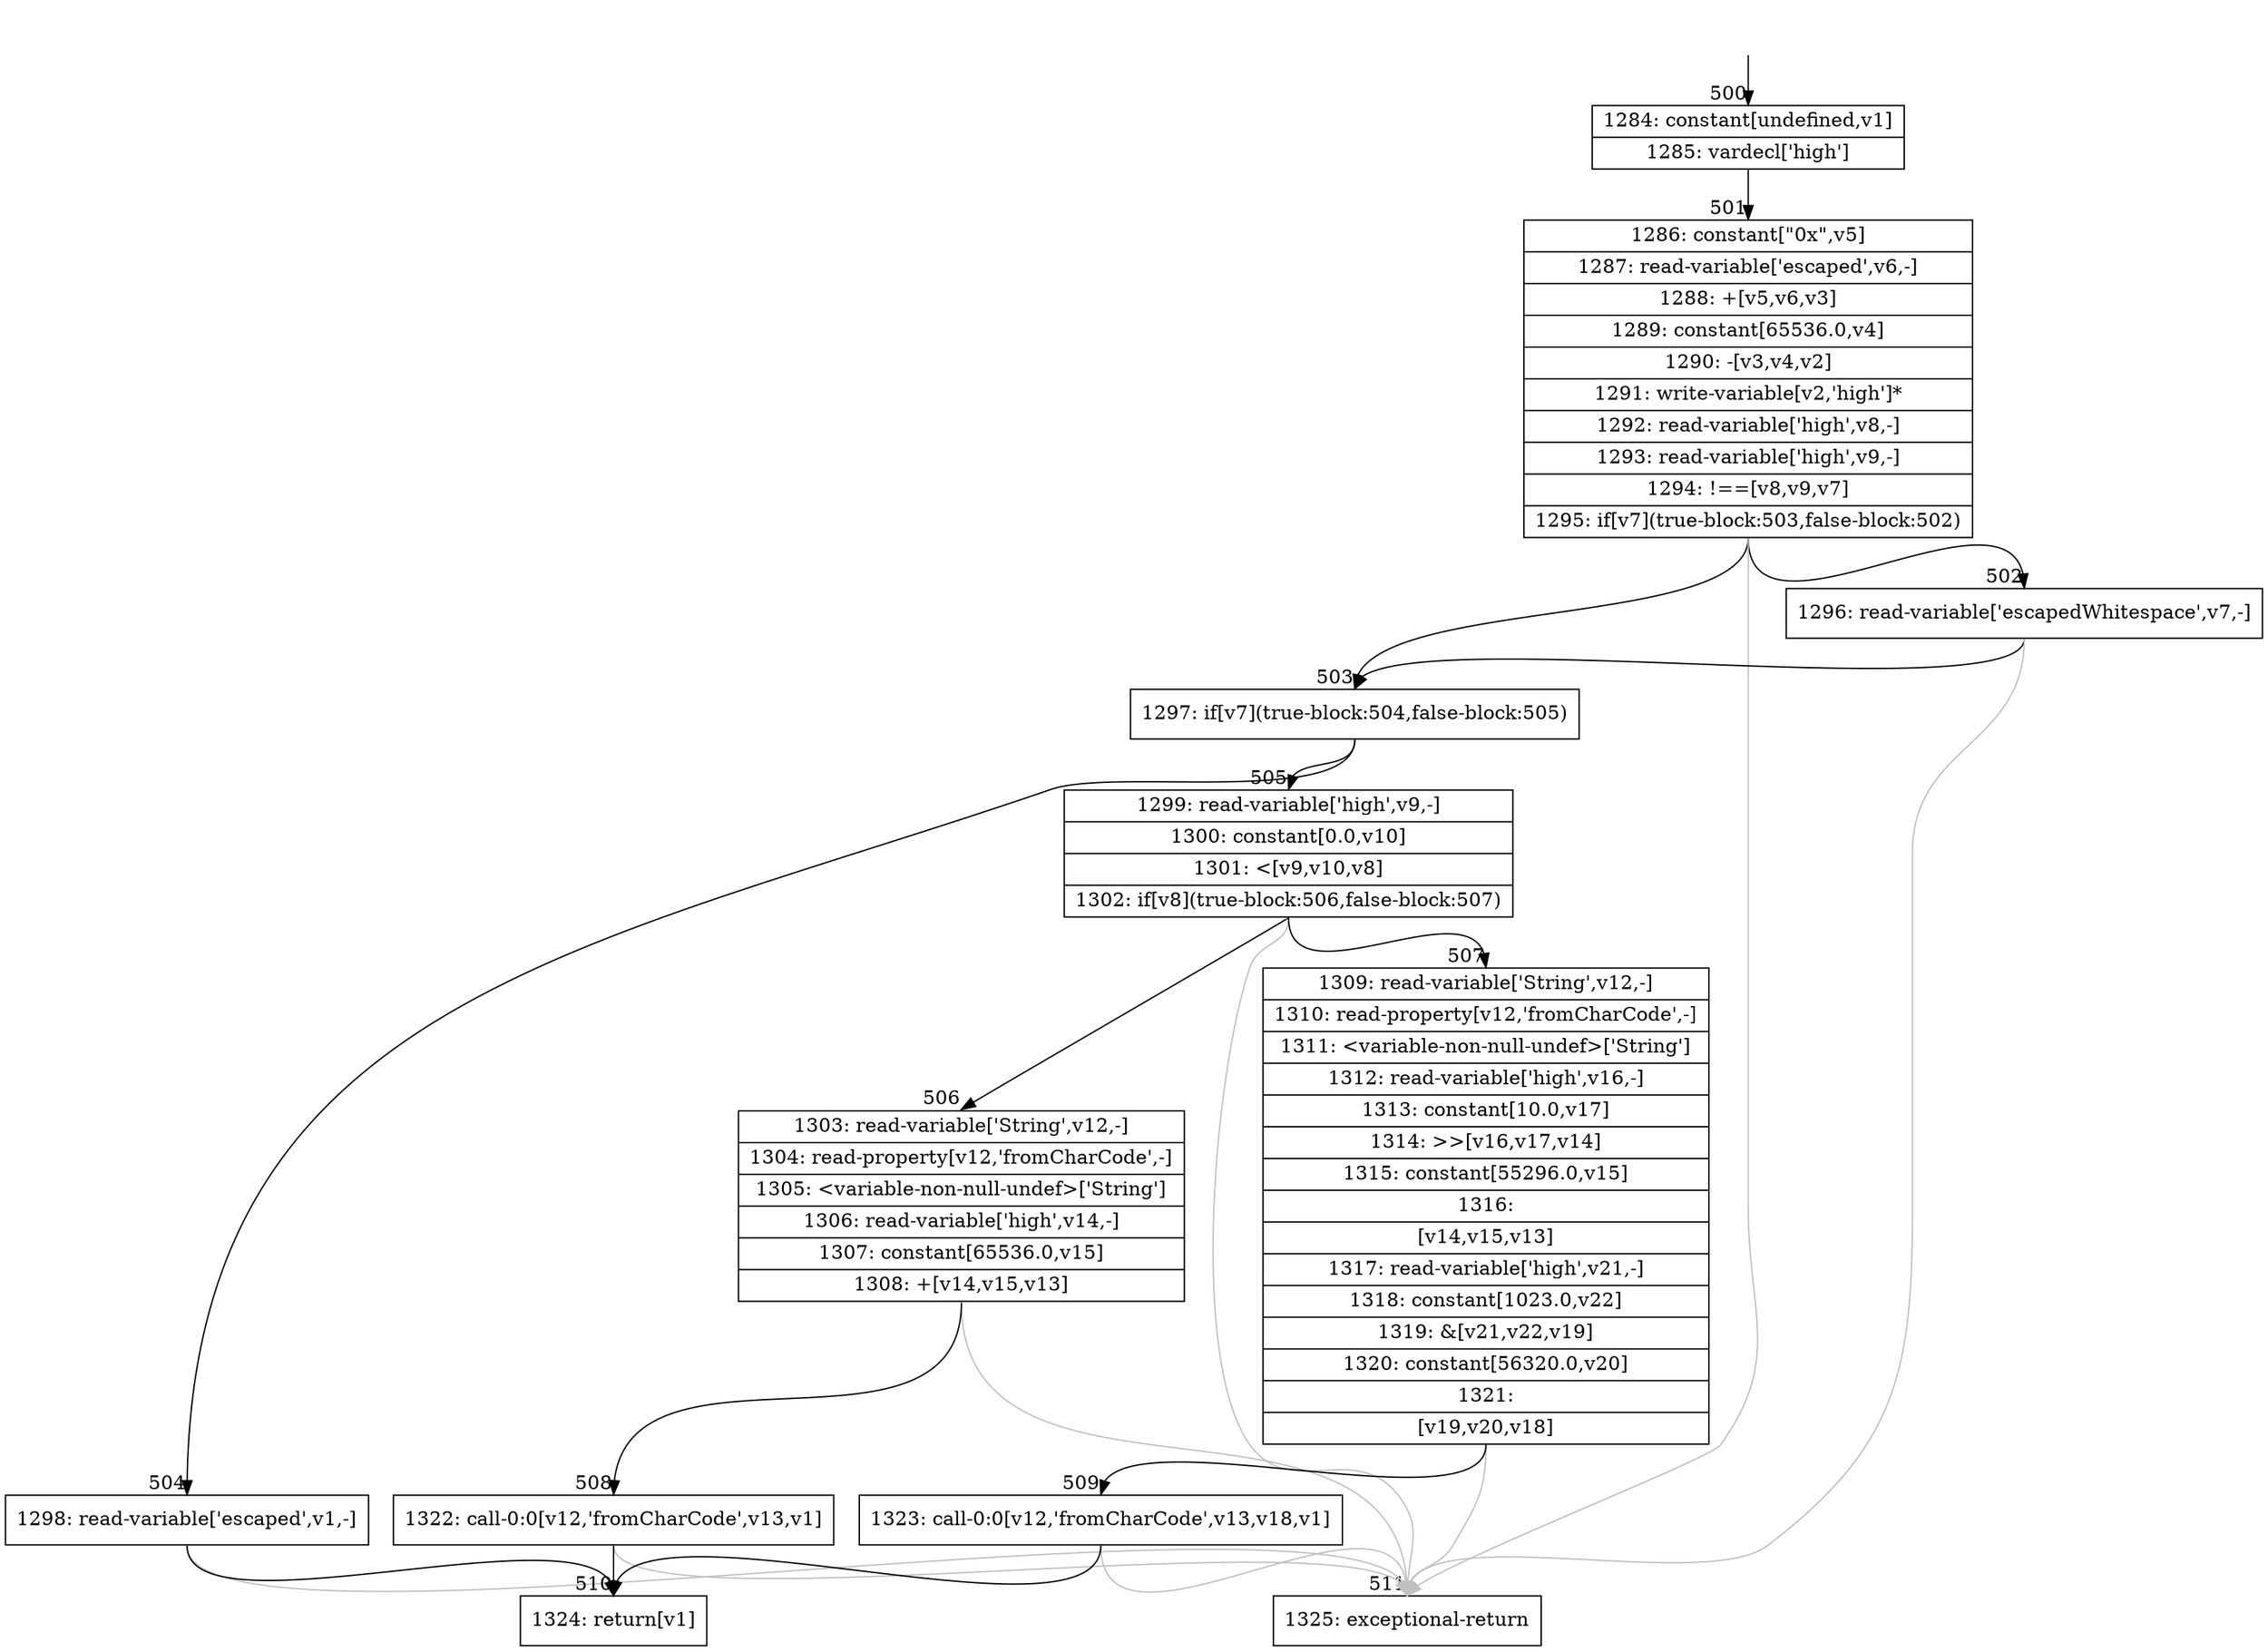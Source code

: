 digraph {
rankdir="TD"
BB_entry46[shape=none,label=""];
BB_entry46 -> BB500 [tailport=s, headport=n, headlabel="    500"]
BB500 [shape=record label="{1284: constant[undefined,v1]|1285: vardecl['high']}" ] 
BB500 -> BB501 [tailport=s, headport=n, headlabel="      501"]
BB501 [shape=record label="{1286: constant[\"0x\",v5]|1287: read-variable['escaped',v6,-]|1288: +[v5,v6,v3]|1289: constant[65536.0,v4]|1290: -[v3,v4,v2]|1291: write-variable[v2,'high']*|1292: read-variable['high',v8,-]|1293: read-variable['high',v9,-]|1294: !==[v8,v9,v7]|1295: if[v7](true-block:503,false-block:502)}" ] 
BB501 -> BB503 [tailport=s, headport=n, headlabel="      503"]
BB501 -> BB502 [tailport=s, headport=n, headlabel="      502"]
BB501 -> BB511 [tailport=s, headport=n, color=gray, headlabel="      511"]
BB502 [shape=record label="{1296: read-variable['escapedWhitespace',v7,-]}" ] 
BB502 -> BB503 [tailport=s, headport=n]
BB502 -> BB511 [tailport=s, headport=n, color=gray]
BB503 [shape=record label="{1297: if[v7](true-block:504,false-block:505)}" ] 
BB503 -> BB504 [tailport=s, headport=n, headlabel="      504"]
BB503 -> BB505 [tailport=s, headport=n, headlabel="      505"]
BB504 [shape=record label="{1298: read-variable['escaped',v1,-]}" ] 
BB504 -> BB510 [tailport=s, headport=n, headlabel="      510"]
BB504 -> BB511 [tailport=s, headport=n, color=gray]
BB505 [shape=record label="{1299: read-variable['high',v9,-]|1300: constant[0.0,v10]|1301: \<[v9,v10,v8]|1302: if[v8](true-block:506,false-block:507)}" ] 
BB505 -> BB506 [tailport=s, headport=n, headlabel="      506"]
BB505 -> BB507 [tailport=s, headport=n, headlabel="      507"]
BB505 -> BB511 [tailport=s, headport=n, color=gray]
BB506 [shape=record label="{1303: read-variable['String',v12,-]|1304: read-property[v12,'fromCharCode',-]|1305: \<variable-non-null-undef\>['String']|1306: read-variable['high',v14,-]|1307: constant[65536.0,v15]|1308: +[v14,v15,v13]}" ] 
BB506 -> BB508 [tailport=s, headport=n, headlabel="      508"]
BB506 -> BB511 [tailport=s, headport=n, color=gray]
BB507 [shape=record label="{1309: read-variable['String',v12,-]|1310: read-property[v12,'fromCharCode',-]|1311: \<variable-non-null-undef\>['String']|1312: read-variable['high',v16,-]|1313: constant[10.0,v17]|1314: \>\>[v16,v17,v14]|1315: constant[55296.0,v15]|1316: |[v14,v15,v13]|1317: read-variable['high',v21,-]|1318: constant[1023.0,v22]|1319: &[v21,v22,v19]|1320: constant[56320.0,v20]|1321: |[v19,v20,v18]}" ] 
BB507 -> BB509 [tailport=s, headport=n, headlabel="      509"]
BB507 -> BB511 [tailport=s, headport=n, color=gray]
BB508 [shape=record label="{1322: call-0:0[v12,'fromCharCode',v13,v1]}" ] 
BB508 -> BB510 [tailport=s, headport=n]
BB508 -> BB511 [tailport=s, headport=n, color=gray]
BB509 [shape=record label="{1323: call-0:0[v12,'fromCharCode',v13,v18,v1]}" ] 
BB509 -> BB510 [tailport=s, headport=n]
BB509 -> BB511 [tailport=s, headport=n, color=gray]
BB510 [shape=record label="{1324: return[v1]}" ] 
BB511 [shape=record label="{1325: exceptional-return}" ] 
}
